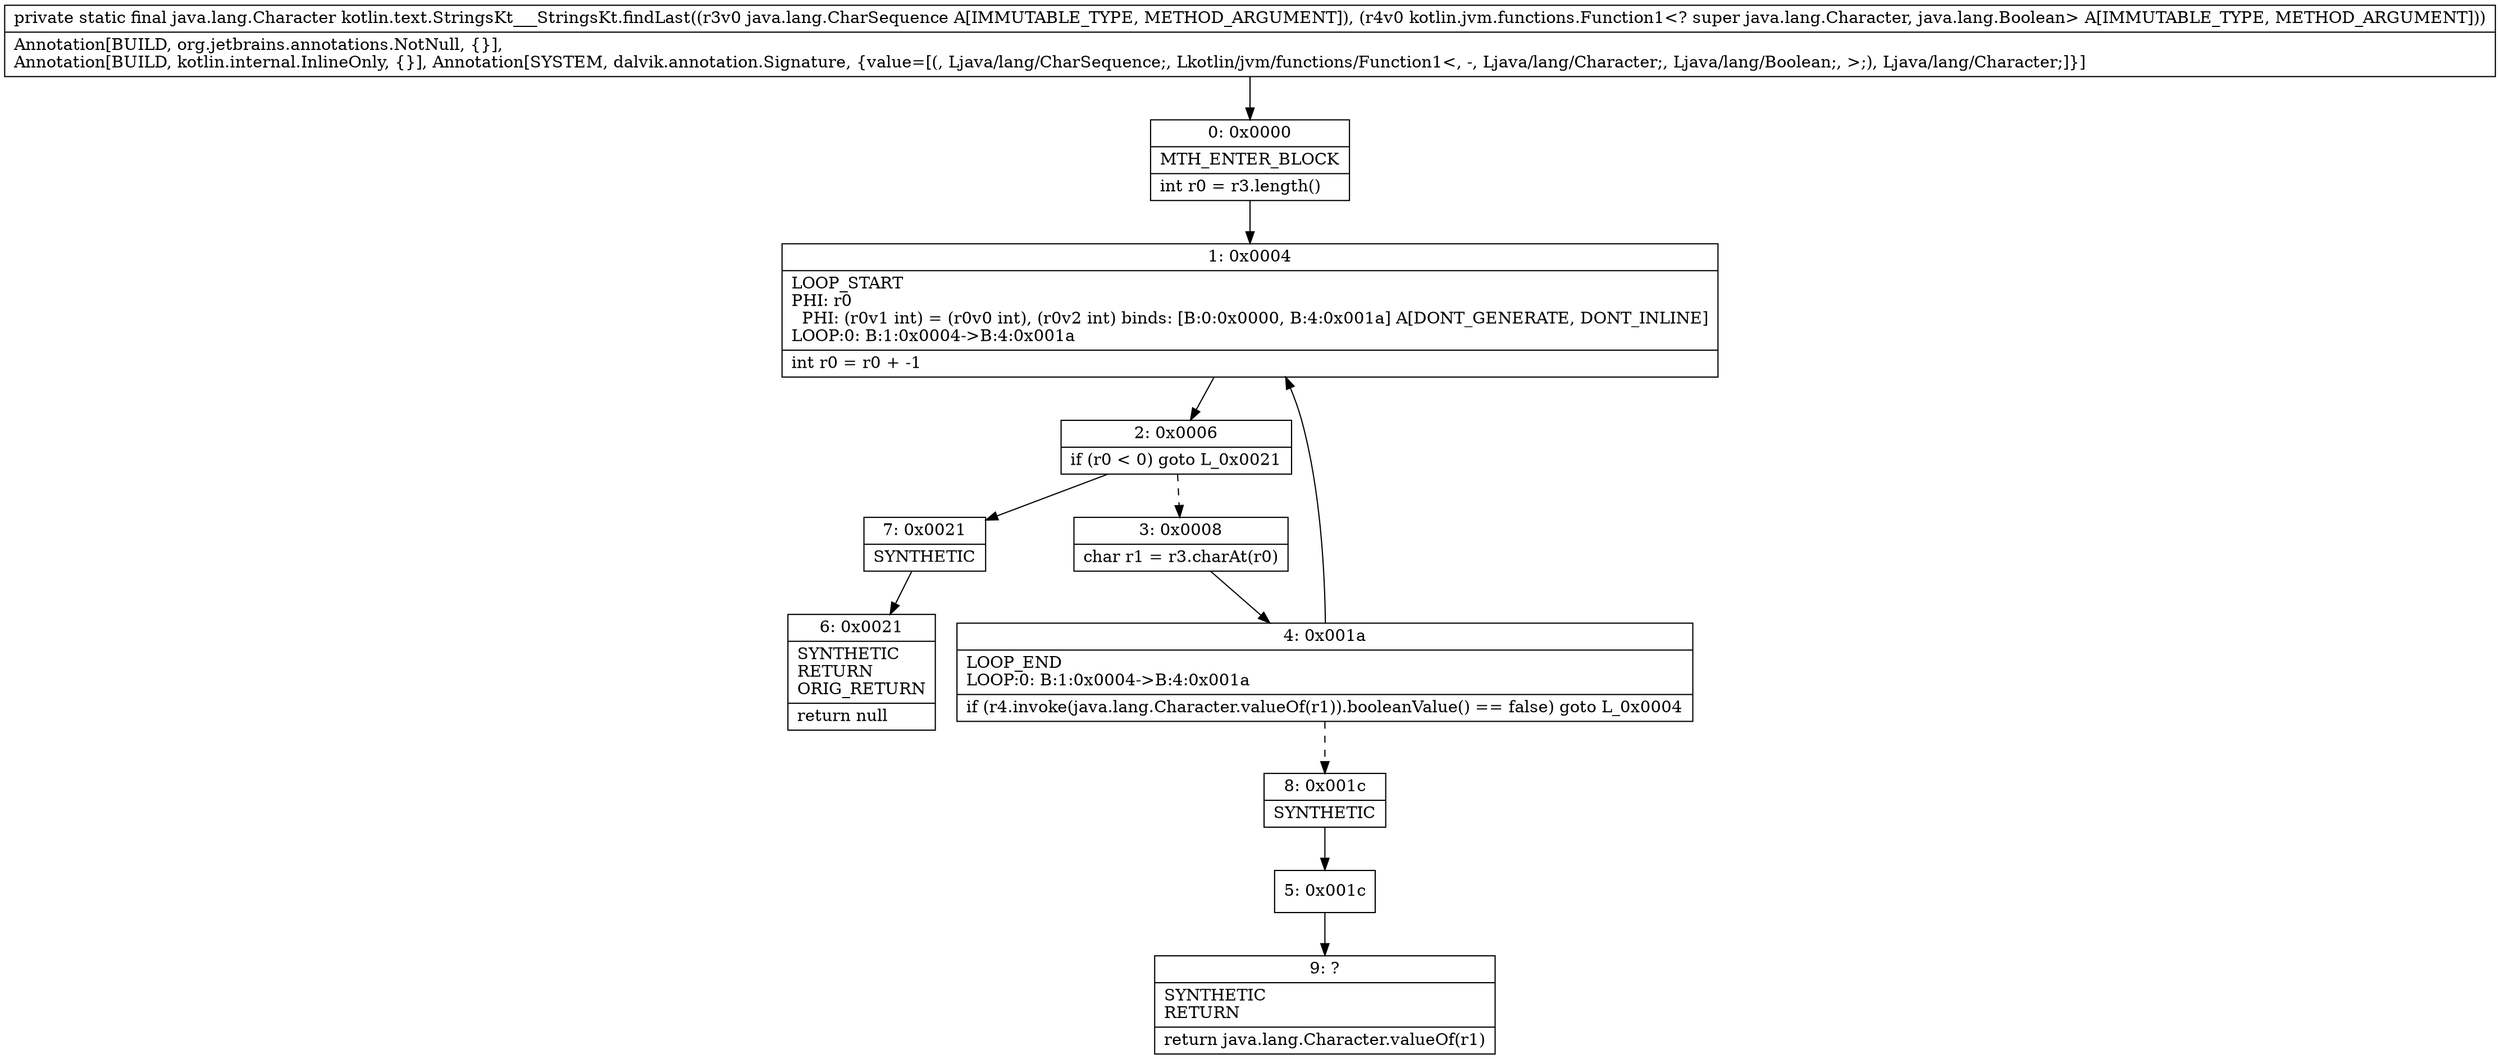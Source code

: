 digraph "CFG forkotlin.text.StringsKt___StringsKt.findLast(Ljava\/lang\/CharSequence;Lkotlin\/jvm\/functions\/Function1;)Ljava\/lang\/Character;" {
Node_0 [shape=record,label="{0\:\ 0x0000|MTH_ENTER_BLOCK\l|int r0 = r3.length()\l}"];
Node_1 [shape=record,label="{1\:\ 0x0004|LOOP_START\lPHI: r0 \l  PHI: (r0v1 int) = (r0v0 int), (r0v2 int) binds: [B:0:0x0000, B:4:0x001a] A[DONT_GENERATE, DONT_INLINE]\lLOOP:0: B:1:0x0004\-\>B:4:0x001a\l|int r0 = r0 + \-1\l}"];
Node_2 [shape=record,label="{2\:\ 0x0006|if (r0 \< 0) goto L_0x0021\l}"];
Node_3 [shape=record,label="{3\:\ 0x0008|char r1 = r3.charAt(r0)\l}"];
Node_4 [shape=record,label="{4\:\ 0x001a|LOOP_END\lLOOP:0: B:1:0x0004\-\>B:4:0x001a\l|if (r4.invoke(java.lang.Character.valueOf(r1)).booleanValue() == false) goto L_0x0004\l}"];
Node_5 [shape=record,label="{5\:\ 0x001c}"];
Node_6 [shape=record,label="{6\:\ 0x0021|SYNTHETIC\lRETURN\lORIG_RETURN\l|return null\l}"];
Node_7 [shape=record,label="{7\:\ 0x0021|SYNTHETIC\l}"];
Node_8 [shape=record,label="{8\:\ 0x001c|SYNTHETIC\l}"];
Node_9 [shape=record,label="{9\:\ ?|SYNTHETIC\lRETURN\l|return java.lang.Character.valueOf(r1)\l}"];
MethodNode[shape=record,label="{private static final java.lang.Character kotlin.text.StringsKt___StringsKt.findLast((r3v0 java.lang.CharSequence A[IMMUTABLE_TYPE, METHOD_ARGUMENT]), (r4v0 kotlin.jvm.functions.Function1\<? super java.lang.Character, java.lang.Boolean\> A[IMMUTABLE_TYPE, METHOD_ARGUMENT]))  | Annotation[BUILD, org.jetbrains.annotations.NotNull, \{\}], \lAnnotation[BUILD, kotlin.internal.InlineOnly, \{\}], Annotation[SYSTEM, dalvik.annotation.Signature, \{value=[(, Ljava\/lang\/CharSequence;, Lkotlin\/jvm\/functions\/Function1\<, \-, Ljava\/lang\/Character;, Ljava\/lang\/Boolean;, \>;), Ljava\/lang\/Character;]\}]\l}"];
MethodNode -> Node_0;
Node_0 -> Node_1;
Node_1 -> Node_2;
Node_2 -> Node_3[style=dashed];
Node_2 -> Node_7;
Node_3 -> Node_4;
Node_4 -> Node_1;
Node_4 -> Node_8[style=dashed];
Node_5 -> Node_9;
Node_7 -> Node_6;
Node_8 -> Node_5;
}

